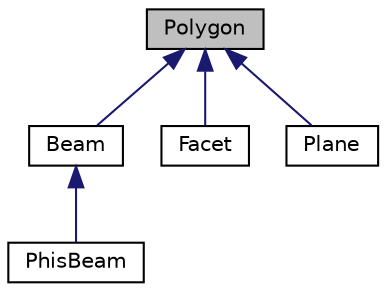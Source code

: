 digraph "Polygon"
{
  edge [fontname="Helvetica",fontsize="10",labelfontname="Helvetica",labelfontsize="10"];
  node [fontname="Helvetica",fontsize="10",shape=record];
  Node0 [label="Polygon",height=0.2,width=0.4,color="black", fillcolor="grey75", style="filled", fontcolor="black"];
  Node0 -> Node1 [dir="back",color="midnightblue",fontsize="10",style="solid"];
  Node1 [label="Beam",height=0.2,width=0.4,color="black", fillcolor="white", style="filled",URL="$class_beam.html",tooltip="A plane-parallel optical beam that is created by act of reflection / refraction when a light incident..."];
  Node1 -> Node2 [dir="back",color="midnightblue",fontsize="10",style="solid"];
  Node2 [label="PhisBeam",height=0.2,width=0.4,color="black", fillcolor="white", style="filled",URL="$class_phis_beam.html"];
  Node0 -> Node3 [dir="back",color="midnightblue",fontsize="10",style="solid"];
  Node3 [label="Facet",height=0.2,width=0.4,color="black", fillcolor="white", style="filled",URL="$class_facet.html"];
  Node0 -> Node4 [dir="back",color="midnightblue",fontsize="10",style="solid"];
  Node4 [label="Plane",height=0.2,width=0.4,color="black", fillcolor="white", style="filled",URL="$class_plane.html"];
}
